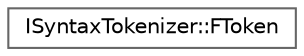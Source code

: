 digraph "Graphical Class Hierarchy"
{
 // INTERACTIVE_SVG=YES
 // LATEX_PDF_SIZE
  bgcolor="transparent";
  edge [fontname=Helvetica,fontsize=10,labelfontname=Helvetica,labelfontsize=10];
  node [fontname=Helvetica,fontsize=10,shape=box,height=0.2,width=0.4];
  rankdir="LR";
  Node0 [id="Node000000",label="ISyntaxTokenizer::FToken",height=0.2,width=0.4,color="grey40", fillcolor="white", style="filled",URL="$de/dff/structISyntaxTokenizer_1_1FToken.html",tooltip="A token referencing a range in the original text."];
}
